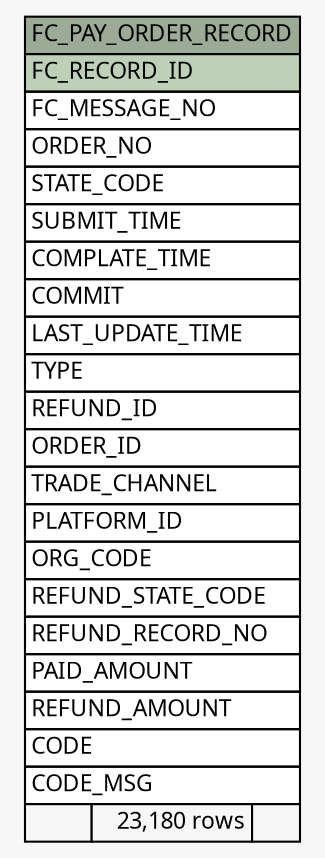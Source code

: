 // dot 2.26.0 on Linux 2.6.32-504.3.3.el6.x86_64
// SchemaSpy rev Unknown
digraph "FC_PAY_ORDER_RECORD" {
  graph [
    rankdir="RL"
    bgcolor="#f7f7f7"
    nodesep="0.18"
    ranksep="0.46"
    fontname="Microsoft YaHei"
    fontsize="11"
  ];
  node [
    fontname="Microsoft YaHei"
    fontsize="11"
    shape="plaintext"
  ];
  edge [
    arrowsize="0.8"
  ];
  "FC_PAY_ORDER_RECORD" [
    label=<
    <TABLE BORDER="0" CELLBORDER="1" CELLSPACING="0" BGCOLOR="#ffffff">
      <TR><TD COLSPAN="3" BGCOLOR="#9bab96" ALIGN="CENTER">FC_PAY_ORDER_RECORD</TD></TR>
      <TR><TD PORT="FC_RECORD_ID" COLSPAN="3" BGCOLOR="#bed1b8" ALIGN="LEFT">FC_RECORD_ID</TD></TR>
      <TR><TD PORT="FC_MESSAGE_NO" COLSPAN="3" ALIGN="LEFT">FC_MESSAGE_NO</TD></TR>
      <TR><TD PORT="ORDER_NO" COLSPAN="3" ALIGN="LEFT">ORDER_NO</TD></TR>
      <TR><TD PORT="STATE_CODE" COLSPAN="3" ALIGN="LEFT">STATE_CODE</TD></TR>
      <TR><TD PORT="SUBMIT_TIME" COLSPAN="3" ALIGN="LEFT">SUBMIT_TIME</TD></TR>
      <TR><TD PORT="COMPLATE_TIME" COLSPAN="3" ALIGN="LEFT">COMPLATE_TIME</TD></TR>
      <TR><TD PORT="COMMIT" COLSPAN="3" ALIGN="LEFT">COMMIT</TD></TR>
      <TR><TD PORT="LAST_UPDATE_TIME" COLSPAN="3" ALIGN="LEFT">LAST_UPDATE_TIME</TD></TR>
      <TR><TD PORT="TYPE" COLSPAN="3" ALIGN="LEFT">TYPE</TD></TR>
      <TR><TD PORT="REFUND_ID" COLSPAN="3" ALIGN="LEFT">REFUND_ID</TD></TR>
      <TR><TD PORT="ORDER_ID" COLSPAN="3" ALIGN="LEFT">ORDER_ID</TD></TR>
      <TR><TD PORT="TRADE_CHANNEL" COLSPAN="3" ALIGN="LEFT">TRADE_CHANNEL</TD></TR>
      <TR><TD PORT="PLATFORM_ID" COLSPAN="3" ALIGN="LEFT">PLATFORM_ID</TD></TR>
      <TR><TD PORT="ORG_CODE" COLSPAN="3" ALIGN="LEFT">ORG_CODE</TD></TR>
      <TR><TD PORT="REFUND_STATE_CODE" COLSPAN="3" ALIGN="LEFT">REFUND_STATE_CODE</TD></TR>
      <TR><TD PORT="REFUND_RECORD_NO" COLSPAN="3" ALIGN="LEFT">REFUND_RECORD_NO</TD></TR>
      <TR><TD PORT="PAID_AMOUNT" COLSPAN="3" ALIGN="LEFT">PAID_AMOUNT</TD></TR>
      <TR><TD PORT="REFUND_AMOUNT" COLSPAN="3" ALIGN="LEFT">REFUND_AMOUNT</TD></TR>
      <TR><TD PORT="CODE" COLSPAN="3" ALIGN="LEFT">CODE</TD></TR>
      <TR><TD PORT="CODE_MSG" COLSPAN="3" ALIGN="LEFT">CODE_MSG</TD></TR>
      <TR><TD ALIGN="LEFT" BGCOLOR="#f7f7f7">  </TD><TD ALIGN="RIGHT" BGCOLOR="#f7f7f7">23,180 rows</TD><TD ALIGN="RIGHT" BGCOLOR="#f7f7f7">  </TD></TR>
    </TABLE>>
    URL="tables/FC_PAY_ORDER_RECORD.html"
    tooltip="FC_PAY_ORDER_RECORD"
  ];
}
